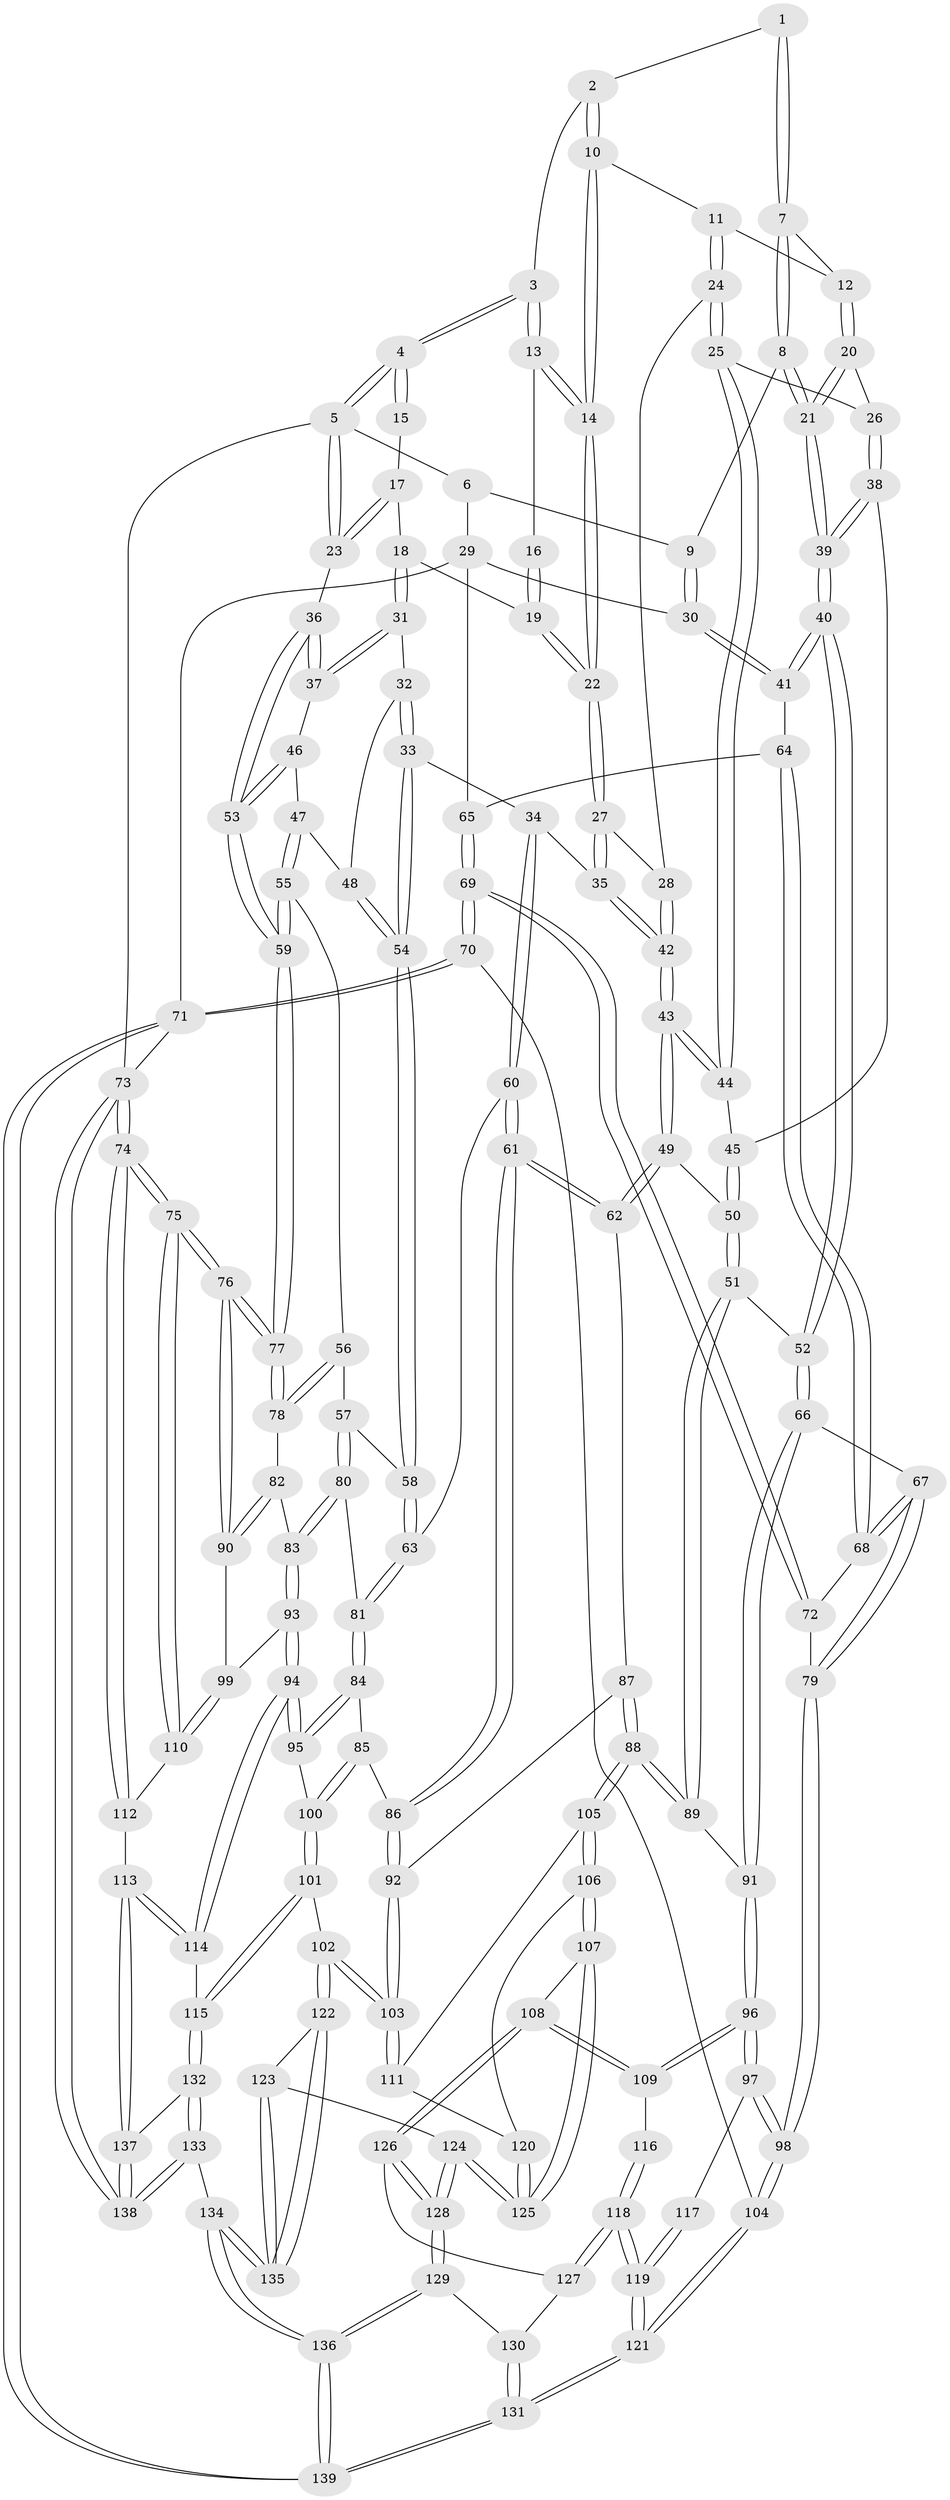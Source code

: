 // coarse degree distribution, {3: 0.13953488372093023, 4: 0.4186046511627907, 5: 0.36046511627906974, 7: 0.011627906976744186, 2: 0.011627906976744186, 6: 0.05813953488372093}
// Generated by graph-tools (version 1.1) at 2025/42/03/06/25 10:42:27]
// undirected, 139 vertices, 344 edges
graph export_dot {
graph [start="1"]
  node [color=gray90,style=filled];
  1 [pos="+0.30447652684948606+0"];
  2 [pos="+0.6302858975356889+0"];
  3 [pos="+0.6359700668754319+0"];
  4 [pos="+1+0"];
  5 [pos="+1+0"];
  6 [pos="+0.17466837512131086+0"];
  7 [pos="+0.3422692973439793+0.06372674312942783"];
  8 [pos="+0.19056930771454075+0.14984154788647666"];
  9 [pos="+0.16267382878984402+0.1291871037368615"];
  10 [pos="+0.5210787248863347+0.06993051052078263"];
  11 [pos="+0.4969799187410654+0.09348437348176332"];
  12 [pos="+0.3742081963524659+0.0774267539036748"];
  13 [pos="+0.7377405802468062+0.06423700167592168"];
  14 [pos="+0.711129868567149+0.2189824387885625"];
  15 [pos="+0.9242239598973166+0.04636192756157817"];
  16 [pos="+0.8245635730701051+0.08315658487350308"];
  17 [pos="+0.9009968542246707+0.15408226200752614"];
  18 [pos="+0.877015403869158+0.20715332711788512"];
  19 [pos="+0.8583303189894999+0.20484608189537826"];
  20 [pos="+0.3592435108053643+0.2138431858615383"];
  21 [pos="+0.22996128022175258+0.24943242994020154"];
  22 [pos="+0.715379802511929+0.23866780935042464"];
  23 [pos="+1+0.0860449226856259"];
  24 [pos="+0.48366634817201715+0.21273471781170974"];
  25 [pos="+0.4786048113004333+0.2176280786671815"];
  26 [pos="+0.42747861789296004+0.22231832473651822"];
  27 [pos="+0.7035655197369726+0.2673616557612835"];
  28 [pos="+0.5270776701655047+0.2319636500369636"];
  29 [pos="+0+0.13453877686371937"];
  30 [pos="+0+0.1527800472805783"];
  31 [pos="+0.9565766240245561+0.2712700765132493"];
  32 [pos="+0.9499427304632595+0.2785114888304566"];
  33 [pos="+0.751535179723824+0.40115115593361833"];
  34 [pos="+0.7416427034524596+0.39633463955112036"];
  35 [pos="+0.7079098595115634+0.373601139833603"];
  36 [pos="+1+0.23725220549839388"];
  37 [pos="+1+0.27193101760801813"];
  38 [pos="+0.3536938395855296+0.3297342108345449"];
  39 [pos="+0.22622370030528283+0.3272751167409938"];
  40 [pos="+0.19684198241717518+0.39246801361270595"];
  41 [pos="+0.19394078654338306+0.39328872541501764"];
  42 [pos="+0.5861696516901661+0.4345705763126106"];
  43 [pos="+0.5455755892711995+0.46172073793592155"];
  44 [pos="+0.4629398183417263+0.32035574143273843"];
  45 [pos="+0.38461571046418314+0.33849177984008677"];
  46 [pos="+0.9306317708208498+0.4438020282413283"];
  47 [pos="+0.8997849463867246+0.4566062319626128"];
  48 [pos="+0.8976562480621911+0.4558351856836081"];
  49 [pos="+0.5391791394148174+0.4723762187665565"];
  50 [pos="+0.43097279397265287+0.5145342423749101"];
  51 [pos="+0.41429991464417043+0.5247409485303648"];
  52 [pos="+0.2353801145777978+0.4360402533475489"];
  53 [pos="+1+0.4428687937854526"];
  54 [pos="+0.8057820952887824+0.45455553264053494"];
  55 [pos="+0.9357269866849398+0.504750654723565"];
  56 [pos="+0.9438688407171371+0.5646994047121802"];
  57 [pos="+0.8432897400610155+0.5773997965209329"];
  58 [pos="+0.805842352116748+0.5181736581380969"];
  59 [pos="+1+0.4844824112519506"];
  60 [pos="+0.6883176056582571+0.5807103142546256"];
  61 [pos="+0.6203509003407112+0.597566994366619"];
  62 [pos="+0.6036730462218457+0.5869134384952344"];
  63 [pos="+0.7421335365968438+0.5912063343285785"];
  64 [pos="+0.15063642138910605+0.4236781348505592"];
  65 [pos="+0+0.28167168761018574"];
  66 [pos="+0.22206292323035196+0.6172656356447471"];
  67 [pos="+0.20817184487914003+0.6286683334880441"];
  68 [pos="+0.08267951639118049+0.4908648753876205"];
  69 [pos="+0+0.6209391182281265"];
  70 [pos="+0+0.7184956114953988"];
  71 [pos="+0+1"];
  72 [pos="+0.05548923922247014+0.5116094229174827"];
  73 [pos="+1+1"];
  74 [pos="+1+1"];
  75 [pos="+1+0.993928377026095"];
  76 [pos="+1+0.7955221011376981"];
  77 [pos="+1+0.613506137440618"];
  78 [pos="+0.9652824187718274+0.593301386828531"];
  79 [pos="+0.1846663690371164+0.6577962265632404"];
  80 [pos="+0.8476581938127028+0.6375167164022087"];
  81 [pos="+0.7504904730452521+0.6259144488800324"];
  82 [pos="+0.9547787147670347+0.60752805141612"];
  83 [pos="+0.8489980000420696+0.6401575262470214"];
  84 [pos="+0.7357354055490197+0.6693580073320038"];
  85 [pos="+0.6640612776519071+0.666550161100073"];
  86 [pos="+0.6363688118216165+0.6334220531576871"];
  87 [pos="+0.5689984403310071+0.6303695130104743"];
  88 [pos="+0.47263159047838155+0.7009442907629392"];
  89 [pos="+0.3912098292503206+0.6330778284388825"];
  90 [pos="+0.9401572779381253+0.6894763854065633"];
  91 [pos="+0.37601458713410346+0.6434107671216949"];
  92 [pos="+0.5763630012893455+0.7322299418887955"];
  93 [pos="+0.8530867101180362+0.705299913752874"];
  94 [pos="+0.7971944730491305+0.7466705932821139"];
  95 [pos="+0.7504727234587514+0.6926429915588808"];
  96 [pos="+0.3434710900622055+0.70085479125148"];
  97 [pos="+0.1583723944470195+0.7241528336421014"];
  98 [pos="+0.15592620810215482+0.7232751954226093"];
  99 [pos="+0.8903620600707349+0.7138563064796145"];
  100 [pos="+0.6553736673636796+0.7406842558947571"];
  101 [pos="+0.6363023216752877+0.8137501717488492"];
  102 [pos="+0.5959819589987265+0.8117688693597624"];
  103 [pos="+0.5629490743084107+0.7780805742979764"];
  104 [pos="+0.032822924909151+0.7760846240671925"];
  105 [pos="+0.47642567259917107+0.7085781347470305"];
  106 [pos="+0.3623308107468831+0.8053998500655699"];
  107 [pos="+0.357135601857555+0.8066328959835717"];
  108 [pos="+0.35355942850940314+0.8065748188443658"];
  109 [pos="+0.335684403770189+0.7732655392933016"];
  110 [pos="+0.9309878864951663+0.7790610264379212"];
  111 [pos="+0.49966340162337186+0.7460252475127971"];
  112 [pos="+0.8129744623770322+0.8677798611629267"];
  113 [pos="+0.7921741002093199+0.8604834234807013"];
  114 [pos="+0.7683661623446113+0.8284806501716037"];
  115 [pos="+0.6478384773471654+0.8194844700279903"];
  116 [pos="+0.2559792722422718+0.7871664154860574"];
  117 [pos="+0.2207017843416216+0.7707823620886911"];
  118 [pos="+0.26248481484679276+0.883282313758674"];
  119 [pos="+0.22058571509800443+0.9420620313321146"];
  120 [pos="+0.45446139311542305+0.795692541722233"];
  121 [pos="+0.18803106797072486+0.9991732058340499"];
  122 [pos="+0.5719372984151343+0.8434273603947181"];
  123 [pos="+0.4875942165092338+0.8781266918612779"];
  124 [pos="+0.4547442856647163+0.88048882369392"];
  125 [pos="+0.4503660164127933+0.8665061836437261"];
  126 [pos="+0.35284866119561953+0.8090937842176131"];
  127 [pos="+0.3366229318043925+0.8396746290046792"];
  128 [pos="+0.42687493278022154+0.9156740321554071"];
  129 [pos="+0.4254363126971084+0.9187606178240767"];
  130 [pos="+0.3560353388191452+0.8920981164100314"];
  131 [pos="+0.20474183564676127+1"];
  132 [pos="+0.6531439350799101+1"];
  133 [pos="+0.5915143868556306+1"];
  134 [pos="+0.5450153508290996+1"];
  135 [pos="+0.5471755752067858+1"];
  136 [pos="+0.4180895963312302+1"];
  137 [pos="+0.7644126894078076+0.9250631234272025"];
  138 [pos="+1+1"];
  139 [pos="+0.22939095907587065+1"];
  1 -- 2;
  1 -- 7;
  1 -- 7;
  2 -- 3;
  2 -- 10;
  2 -- 10;
  3 -- 4;
  3 -- 4;
  3 -- 13;
  3 -- 13;
  4 -- 5;
  4 -- 5;
  4 -- 15;
  4 -- 15;
  5 -- 6;
  5 -- 23;
  5 -- 23;
  5 -- 73;
  6 -- 9;
  6 -- 29;
  7 -- 8;
  7 -- 8;
  7 -- 12;
  8 -- 9;
  8 -- 21;
  8 -- 21;
  9 -- 30;
  9 -- 30;
  10 -- 11;
  10 -- 14;
  10 -- 14;
  11 -- 12;
  11 -- 24;
  11 -- 24;
  12 -- 20;
  12 -- 20;
  13 -- 14;
  13 -- 14;
  13 -- 16;
  14 -- 22;
  14 -- 22;
  15 -- 17;
  16 -- 19;
  16 -- 19;
  17 -- 18;
  17 -- 23;
  17 -- 23;
  18 -- 19;
  18 -- 31;
  18 -- 31;
  19 -- 22;
  19 -- 22;
  20 -- 21;
  20 -- 21;
  20 -- 26;
  21 -- 39;
  21 -- 39;
  22 -- 27;
  22 -- 27;
  23 -- 36;
  24 -- 25;
  24 -- 25;
  24 -- 28;
  25 -- 26;
  25 -- 44;
  25 -- 44;
  26 -- 38;
  26 -- 38;
  27 -- 28;
  27 -- 35;
  27 -- 35;
  28 -- 42;
  28 -- 42;
  29 -- 30;
  29 -- 65;
  29 -- 71;
  30 -- 41;
  30 -- 41;
  31 -- 32;
  31 -- 37;
  31 -- 37;
  32 -- 33;
  32 -- 33;
  32 -- 48;
  33 -- 34;
  33 -- 54;
  33 -- 54;
  34 -- 35;
  34 -- 60;
  34 -- 60;
  35 -- 42;
  35 -- 42;
  36 -- 37;
  36 -- 37;
  36 -- 53;
  36 -- 53;
  37 -- 46;
  38 -- 39;
  38 -- 39;
  38 -- 45;
  39 -- 40;
  39 -- 40;
  40 -- 41;
  40 -- 41;
  40 -- 52;
  40 -- 52;
  41 -- 64;
  42 -- 43;
  42 -- 43;
  43 -- 44;
  43 -- 44;
  43 -- 49;
  43 -- 49;
  44 -- 45;
  45 -- 50;
  45 -- 50;
  46 -- 47;
  46 -- 53;
  46 -- 53;
  47 -- 48;
  47 -- 55;
  47 -- 55;
  48 -- 54;
  48 -- 54;
  49 -- 50;
  49 -- 62;
  49 -- 62;
  50 -- 51;
  50 -- 51;
  51 -- 52;
  51 -- 89;
  51 -- 89;
  52 -- 66;
  52 -- 66;
  53 -- 59;
  53 -- 59;
  54 -- 58;
  54 -- 58;
  55 -- 56;
  55 -- 59;
  55 -- 59;
  56 -- 57;
  56 -- 78;
  56 -- 78;
  57 -- 58;
  57 -- 80;
  57 -- 80;
  58 -- 63;
  58 -- 63;
  59 -- 77;
  59 -- 77;
  60 -- 61;
  60 -- 61;
  60 -- 63;
  61 -- 62;
  61 -- 62;
  61 -- 86;
  61 -- 86;
  62 -- 87;
  63 -- 81;
  63 -- 81;
  64 -- 65;
  64 -- 68;
  64 -- 68;
  65 -- 69;
  65 -- 69;
  66 -- 67;
  66 -- 91;
  66 -- 91;
  67 -- 68;
  67 -- 68;
  67 -- 79;
  67 -- 79;
  68 -- 72;
  69 -- 70;
  69 -- 70;
  69 -- 72;
  69 -- 72;
  70 -- 71;
  70 -- 71;
  70 -- 104;
  71 -- 139;
  71 -- 139;
  71 -- 73;
  72 -- 79;
  73 -- 74;
  73 -- 74;
  73 -- 138;
  73 -- 138;
  74 -- 75;
  74 -- 75;
  74 -- 112;
  74 -- 112;
  75 -- 76;
  75 -- 76;
  75 -- 110;
  75 -- 110;
  76 -- 77;
  76 -- 77;
  76 -- 90;
  76 -- 90;
  77 -- 78;
  77 -- 78;
  78 -- 82;
  79 -- 98;
  79 -- 98;
  80 -- 81;
  80 -- 83;
  80 -- 83;
  81 -- 84;
  81 -- 84;
  82 -- 83;
  82 -- 90;
  82 -- 90;
  83 -- 93;
  83 -- 93;
  84 -- 85;
  84 -- 95;
  84 -- 95;
  85 -- 86;
  85 -- 100;
  85 -- 100;
  86 -- 92;
  86 -- 92;
  87 -- 88;
  87 -- 88;
  87 -- 92;
  88 -- 89;
  88 -- 89;
  88 -- 105;
  88 -- 105;
  89 -- 91;
  90 -- 99;
  91 -- 96;
  91 -- 96;
  92 -- 103;
  92 -- 103;
  93 -- 94;
  93 -- 94;
  93 -- 99;
  94 -- 95;
  94 -- 95;
  94 -- 114;
  94 -- 114;
  95 -- 100;
  96 -- 97;
  96 -- 97;
  96 -- 109;
  96 -- 109;
  97 -- 98;
  97 -- 98;
  97 -- 117;
  98 -- 104;
  98 -- 104;
  99 -- 110;
  99 -- 110;
  100 -- 101;
  100 -- 101;
  101 -- 102;
  101 -- 115;
  101 -- 115;
  102 -- 103;
  102 -- 103;
  102 -- 122;
  102 -- 122;
  103 -- 111;
  103 -- 111;
  104 -- 121;
  104 -- 121;
  105 -- 106;
  105 -- 106;
  105 -- 111;
  106 -- 107;
  106 -- 107;
  106 -- 120;
  107 -- 108;
  107 -- 125;
  107 -- 125;
  108 -- 109;
  108 -- 109;
  108 -- 126;
  108 -- 126;
  109 -- 116;
  110 -- 112;
  111 -- 120;
  112 -- 113;
  113 -- 114;
  113 -- 114;
  113 -- 137;
  113 -- 137;
  114 -- 115;
  115 -- 132;
  115 -- 132;
  116 -- 118;
  116 -- 118;
  117 -- 119;
  117 -- 119;
  118 -- 119;
  118 -- 119;
  118 -- 127;
  118 -- 127;
  119 -- 121;
  119 -- 121;
  120 -- 125;
  120 -- 125;
  121 -- 131;
  121 -- 131;
  122 -- 123;
  122 -- 135;
  122 -- 135;
  123 -- 124;
  123 -- 135;
  123 -- 135;
  124 -- 125;
  124 -- 125;
  124 -- 128;
  124 -- 128;
  126 -- 127;
  126 -- 128;
  126 -- 128;
  127 -- 130;
  128 -- 129;
  128 -- 129;
  129 -- 130;
  129 -- 136;
  129 -- 136;
  130 -- 131;
  130 -- 131;
  131 -- 139;
  131 -- 139;
  132 -- 133;
  132 -- 133;
  132 -- 137;
  133 -- 134;
  133 -- 138;
  133 -- 138;
  134 -- 135;
  134 -- 135;
  134 -- 136;
  134 -- 136;
  136 -- 139;
  136 -- 139;
  137 -- 138;
  137 -- 138;
}
